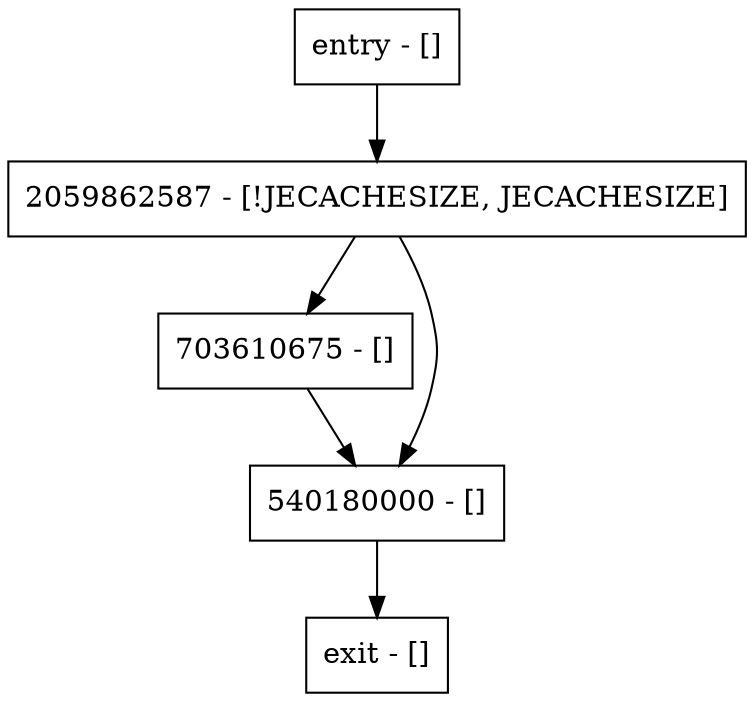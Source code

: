 digraph byteArraySize {
node [shape=record];
entry [label="entry - []"];
exit [label="exit - []"];
703610675 [label="703610675 - []"];
540180000 [label="540180000 - []"];
2059862587 [label="2059862587 - [!JECACHESIZE, JECACHESIZE]"];
entry;
exit;
entry -> 2059862587;
703610675 -> 540180000;
540180000 -> exit;
2059862587 -> 703610675;
2059862587 -> 540180000;
}
